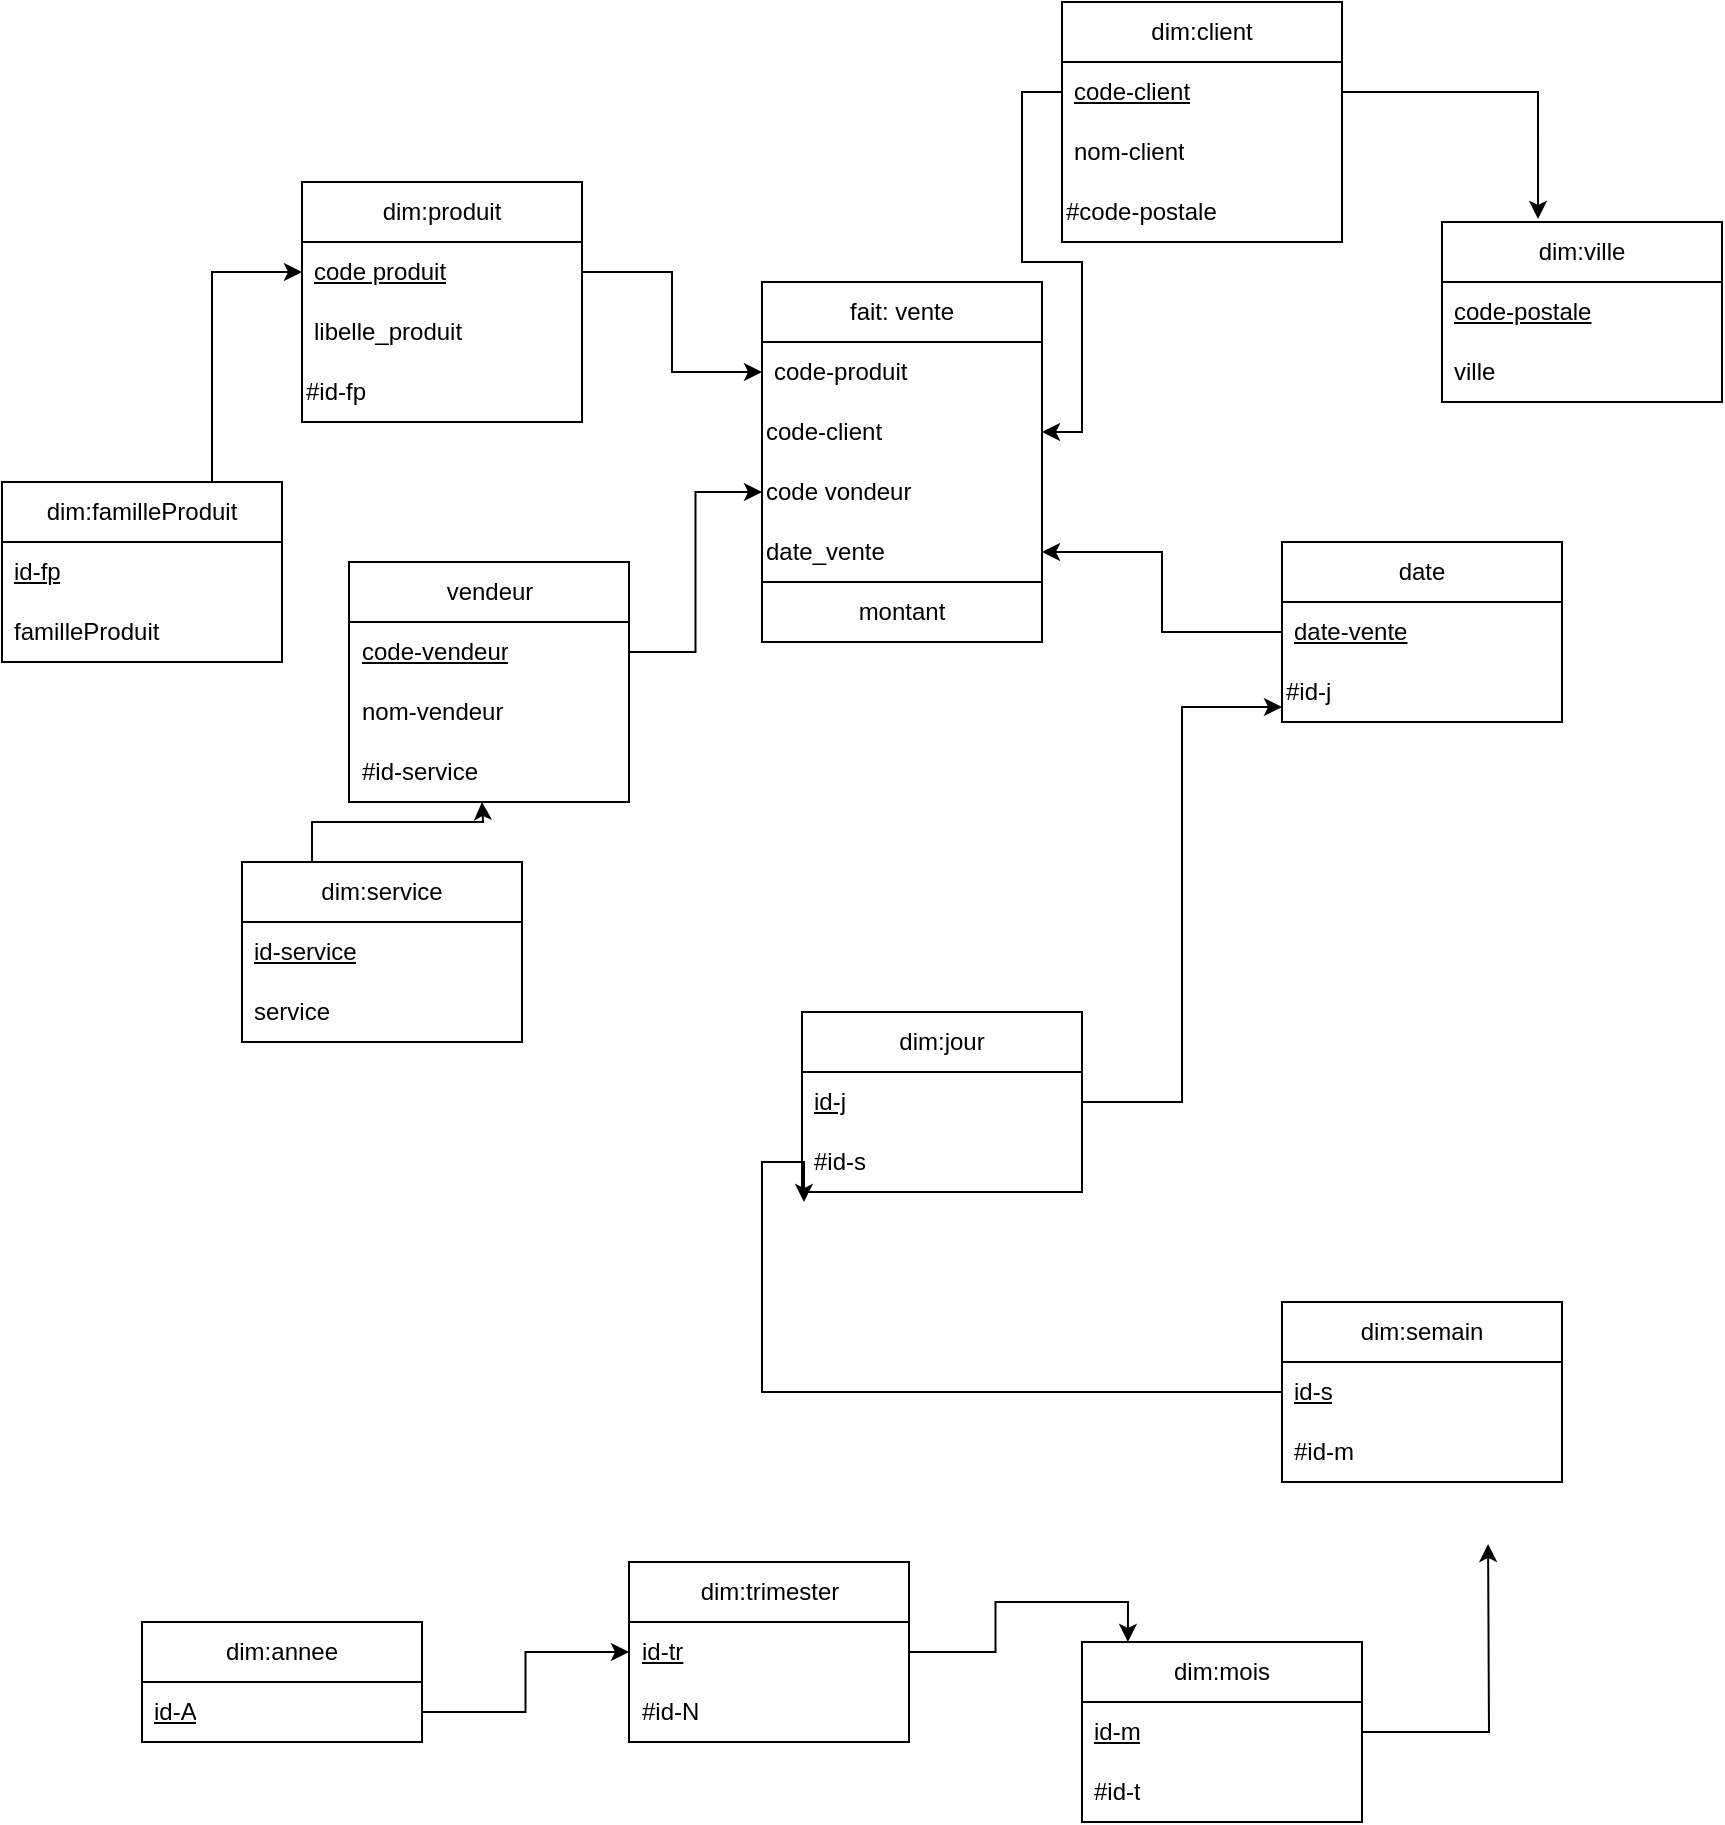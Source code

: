<mxfile version="26.1.0">
  <diagram name="Page-1" id="s-_A3LtmQp2N8Xd7PgBB">
    <mxGraphModel dx="1627" dy="387" grid="1" gridSize="10" guides="1" tooltips="1" connect="1" arrows="1" fold="1" page="1" pageScale="1" pageWidth="827" pageHeight="1169" math="0" shadow="0">
      <root>
        <mxCell id="0" />
        <mxCell id="1" parent="0" />
        <mxCell id="8GNWm8i9lpq8sIc4OBc0-5" value="fait: vente" style="swimlane;fontStyle=0;childLayout=stackLayout;horizontal=1;startSize=30;horizontalStack=0;resizeParent=1;resizeParentMax=0;resizeLast=0;collapsible=1;marginBottom=0;whiteSpace=wrap;html=1;" vertex="1" parent="1">
          <mxGeometry x="340" y="160" width="140" height="180" as="geometry" />
        </mxCell>
        <mxCell id="8GNWm8i9lpq8sIc4OBc0-8" value="code-produit" style="text;strokeColor=none;fillColor=none;align=left;verticalAlign=middle;spacingLeft=4;spacingRight=4;overflow=hidden;points=[[0,0.5],[1,0.5]];portConstraint=eastwest;rotatable=0;whiteSpace=wrap;html=1;shadow=0;rounded=0;glass=0;strokeWidth=1;fontStyle=0" vertex="1" parent="8GNWm8i9lpq8sIc4OBc0-5">
          <mxGeometry y="30" width="140" height="30" as="geometry" />
        </mxCell>
        <mxCell id="8GNWm8i9lpq8sIc4OBc0-14" value="code-client" style="text;html=1;align=left;verticalAlign=middle;whiteSpace=wrap;rounded=0;" vertex="1" parent="8GNWm8i9lpq8sIc4OBc0-5">
          <mxGeometry y="60" width="140" height="30" as="geometry" />
        </mxCell>
        <mxCell id="8GNWm8i9lpq8sIc4OBc0-13" value="code vondeur" style="text;html=1;align=left;verticalAlign=middle;whiteSpace=wrap;rounded=0;" vertex="1" parent="8GNWm8i9lpq8sIc4OBc0-5">
          <mxGeometry y="90" width="140" height="30" as="geometry" />
        </mxCell>
        <mxCell id="8GNWm8i9lpq8sIc4OBc0-15" value="&lt;div&gt;date_vente&lt;/div&gt;" style="text;html=1;align=left;verticalAlign=middle;whiteSpace=wrap;rounded=0;" vertex="1" parent="8GNWm8i9lpq8sIc4OBc0-5">
          <mxGeometry y="120" width="140" height="30" as="geometry" />
        </mxCell>
        <mxCell id="8GNWm8i9lpq8sIc4OBc0-21" value="montant" style="text;html=1;align=center;verticalAlign=middle;whiteSpace=wrap;rounded=0;strokeColor=default;" vertex="1" parent="8GNWm8i9lpq8sIc4OBc0-5">
          <mxGeometry y="150" width="140" height="30" as="geometry" />
        </mxCell>
        <mxCell id="8GNWm8i9lpq8sIc4OBc0-16" value="dim:produit" style="swimlane;fontStyle=0;childLayout=stackLayout;horizontal=1;startSize=30;horizontalStack=0;resizeParent=1;resizeParentMax=0;resizeLast=0;collapsible=1;marginBottom=0;whiteSpace=wrap;html=1;" vertex="1" parent="1">
          <mxGeometry x="110" y="110" width="140" height="120" as="geometry" />
        </mxCell>
        <mxCell id="8GNWm8i9lpq8sIc4OBc0-17" value="&lt;u&gt;code produit&lt;/u&gt;" style="text;strokeColor=none;fillColor=none;align=left;verticalAlign=middle;spacingLeft=4;spacingRight=4;overflow=hidden;points=[[0,0.5],[1,0.5]];portConstraint=eastwest;rotatable=0;whiteSpace=wrap;html=1;" vertex="1" parent="8GNWm8i9lpq8sIc4OBc0-16">
          <mxGeometry y="30" width="140" height="30" as="geometry" />
        </mxCell>
        <mxCell id="8GNWm8i9lpq8sIc4OBc0-18" value="libelle_produit" style="text;strokeColor=none;fillColor=none;align=left;verticalAlign=middle;spacingLeft=4;spacingRight=4;overflow=hidden;points=[[0,0.5],[1,0.5]];portConstraint=eastwest;rotatable=0;whiteSpace=wrap;html=1;" vertex="1" parent="8GNWm8i9lpq8sIc4OBc0-16">
          <mxGeometry y="60" width="140" height="30" as="geometry" />
        </mxCell>
        <mxCell id="8GNWm8i9lpq8sIc4OBc0-79" value="#id-fp" style="text;html=1;align=left;verticalAlign=middle;whiteSpace=wrap;rounded=0;" vertex="1" parent="8GNWm8i9lpq8sIc4OBc0-16">
          <mxGeometry y="90" width="140" height="30" as="geometry" />
        </mxCell>
        <mxCell id="8GNWm8i9lpq8sIc4OBc0-22" value="dim:client" style="swimlane;fontStyle=0;childLayout=stackLayout;horizontal=1;startSize=30;horizontalStack=0;resizeParent=1;resizeParentMax=0;resizeLast=0;collapsible=1;marginBottom=0;whiteSpace=wrap;html=1;" vertex="1" parent="1">
          <mxGeometry x="490" y="20" width="140" height="120" as="geometry" />
        </mxCell>
        <mxCell id="8GNWm8i9lpq8sIc4OBc0-23" value="&lt;u&gt;code-client&lt;/u&gt;" style="text;strokeColor=none;fillColor=none;align=left;verticalAlign=middle;spacingLeft=4;spacingRight=4;overflow=hidden;points=[[0,0.5],[1,0.5]];portConstraint=eastwest;rotatable=0;whiteSpace=wrap;html=1;" vertex="1" parent="8GNWm8i9lpq8sIc4OBc0-22">
          <mxGeometry y="30" width="140" height="30" as="geometry" />
        </mxCell>
        <mxCell id="8GNWm8i9lpq8sIc4OBc0-24" value="nom-client" style="text;strokeColor=none;fillColor=none;align=left;verticalAlign=middle;spacingLeft=4;spacingRight=4;overflow=hidden;points=[[0,0.5],[1,0.5]];portConstraint=eastwest;rotatable=0;whiteSpace=wrap;html=1;" vertex="1" parent="8GNWm8i9lpq8sIc4OBc0-22">
          <mxGeometry y="60" width="140" height="30" as="geometry" />
        </mxCell>
        <mxCell id="8GNWm8i9lpq8sIc4OBc0-80" value="#code-postale" style="text;html=1;align=left;verticalAlign=middle;whiteSpace=wrap;rounded=0;" vertex="1" parent="8GNWm8i9lpq8sIc4OBc0-22">
          <mxGeometry y="90" width="140" height="30" as="geometry" />
        </mxCell>
        <mxCell id="8GNWm8i9lpq8sIc4OBc0-26" value="vendeur" style="swimlane;fontStyle=0;childLayout=stackLayout;horizontal=1;startSize=30;horizontalStack=0;resizeParent=1;resizeParentMax=0;resizeLast=0;collapsible=1;marginBottom=0;whiteSpace=wrap;html=1;" vertex="1" parent="1">
          <mxGeometry x="133.5" y="300" width="140" height="120" as="geometry" />
        </mxCell>
        <mxCell id="8GNWm8i9lpq8sIc4OBc0-27" value="&lt;u&gt;code-vendeur&lt;/u&gt;" style="text;strokeColor=none;fillColor=none;align=left;verticalAlign=middle;spacingLeft=4;spacingRight=4;overflow=hidden;points=[[0,0.5],[1,0.5]];portConstraint=eastwest;rotatable=0;whiteSpace=wrap;html=1;" vertex="1" parent="8GNWm8i9lpq8sIc4OBc0-26">
          <mxGeometry y="30" width="140" height="30" as="geometry" />
        </mxCell>
        <mxCell id="8GNWm8i9lpq8sIc4OBc0-28" value="nom-vendeur" style="text;strokeColor=none;fillColor=none;align=left;verticalAlign=middle;spacingLeft=4;spacingRight=4;overflow=hidden;points=[[0,0.5],[1,0.5]];portConstraint=eastwest;rotatable=0;whiteSpace=wrap;html=1;" vertex="1" parent="8GNWm8i9lpq8sIc4OBc0-26">
          <mxGeometry y="60" width="140" height="30" as="geometry" />
        </mxCell>
        <mxCell id="8GNWm8i9lpq8sIc4OBc0-29" value="#id-service" style="text;strokeColor=none;fillColor=none;align=left;verticalAlign=middle;spacingLeft=4;spacingRight=4;overflow=hidden;points=[[0,0.5],[1,0.5]];portConstraint=eastwest;rotatable=0;whiteSpace=wrap;html=1;" vertex="1" parent="8GNWm8i9lpq8sIc4OBc0-26">
          <mxGeometry y="90" width="140" height="30" as="geometry" />
        </mxCell>
        <mxCell id="8GNWm8i9lpq8sIc4OBc0-30" value="date" style="swimlane;fontStyle=0;childLayout=stackLayout;horizontal=1;startSize=30;horizontalStack=0;resizeParent=1;resizeParentMax=0;resizeLast=0;collapsible=1;marginBottom=0;whiteSpace=wrap;html=1;" vertex="1" parent="1">
          <mxGeometry x="600" y="290" width="140" height="90" as="geometry" />
        </mxCell>
        <mxCell id="8GNWm8i9lpq8sIc4OBc0-31" value="&lt;u&gt;date-vente&lt;/u&gt;" style="text;strokeColor=none;fillColor=none;align=left;verticalAlign=middle;spacingLeft=4;spacingRight=4;overflow=hidden;points=[[0,0.5],[1,0.5]];portConstraint=eastwest;rotatable=0;whiteSpace=wrap;html=1;" vertex="1" parent="8GNWm8i9lpq8sIc4OBc0-30">
          <mxGeometry y="30" width="140" height="30" as="geometry" />
        </mxCell>
        <mxCell id="8GNWm8i9lpq8sIc4OBc0-36" value="#id-j" style="text;html=1;align=left;verticalAlign=middle;whiteSpace=wrap;rounded=0;" vertex="1" parent="8GNWm8i9lpq8sIc4OBc0-30">
          <mxGeometry y="60" width="140" height="30" as="geometry" />
        </mxCell>
        <mxCell id="8GNWm8i9lpq8sIc4OBc0-37" style="edgeStyle=orthogonalEdgeStyle;rounded=0;orthogonalLoop=1;jettySize=auto;html=1;exitX=1;exitY=0.5;exitDx=0;exitDy=0;entryX=0;entryY=0.5;entryDx=0;entryDy=0;" edge="1" parent="1" source="8GNWm8i9lpq8sIc4OBc0-17" target="8GNWm8i9lpq8sIc4OBc0-8">
          <mxGeometry relative="1" as="geometry" />
        </mxCell>
        <mxCell id="8GNWm8i9lpq8sIc4OBc0-38" style="edgeStyle=orthogonalEdgeStyle;rounded=0;orthogonalLoop=1;jettySize=auto;html=1;exitX=1;exitY=0.5;exitDx=0;exitDy=0;entryX=0;entryY=0.5;entryDx=0;entryDy=0;" edge="1" parent="1" source="8GNWm8i9lpq8sIc4OBc0-27" target="8GNWm8i9lpq8sIc4OBc0-13">
          <mxGeometry relative="1" as="geometry" />
        </mxCell>
        <mxCell id="8GNWm8i9lpq8sIc4OBc0-39" style="edgeStyle=orthogonalEdgeStyle;rounded=0;orthogonalLoop=1;jettySize=auto;html=1;exitX=0;exitY=0.5;exitDx=0;exitDy=0;entryX=1;entryY=0.5;entryDx=0;entryDy=0;" edge="1" parent="1" source="8GNWm8i9lpq8sIc4OBc0-31" target="8GNWm8i9lpq8sIc4OBc0-15">
          <mxGeometry relative="1" as="geometry" />
        </mxCell>
        <mxCell id="8GNWm8i9lpq8sIc4OBc0-40" style="edgeStyle=orthogonalEdgeStyle;rounded=0;orthogonalLoop=1;jettySize=auto;html=1;exitX=0;exitY=0.5;exitDx=0;exitDy=0;entryX=1;entryY=0.5;entryDx=0;entryDy=0;" edge="1" parent="1" source="8GNWm8i9lpq8sIc4OBc0-23" target="8GNWm8i9lpq8sIc4OBc0-14">
          <mxGeometry relative="1" as="geometry" />
        </mxCell>
        <mxCell id="8GNWm8i9lpq8sIc4OBc0-41" value="dim:trimester" style="swimlane;fontStyle=0;childLayout=stackLayout;horizontal=1;startSize=30;horizontalStack=0;resizeParent=1;resizeParentMax=0;resizeLast=0;collapsible=1;marginBottom=0;whiteSpace=wrap;html=1;" vertex="1" parent="1">
          <mxGeometry x="273.5" y="800" width="140" height="90" as="geometry" />
        </mxCell>
        <mxCell id="8GNWm8i9lpq8sIc4OBc0-42" value="&lt;u&gt;id-tr&lt;/u&gt;" style="text;strokeColor=none;fillColor=none;align=left;verticalAlign=middle;spacingLeft=4;spacingRight=4;overflow=hidden;points=[[0,0.5],[1,0.5]];portConstraint=eastwest;rotatable=0;whiteSpace=wrap;html=1;" vertex="1" parent="8GNWm8i9lpq8sIc4OBc0-41">
          <mxGeometry y="30" width="140" height="30" as="geometry" />
        </mxCell>
        <mxCell id="8GNWm8i9lpq8sIc4OBc0-43" value="#id-N" style="text;strokeColor=none;fillColor=none;align=left;verticalAlign=middle;spacingLeft=4;spacingRight=4;overflow=hidden;points=[[0,0.5],[1,0.5]];portConstraint=eastwest;rotatable=0;whiteSpace=wrap;html=1;" vertex="1" parent="8GNWm8i9lpq8sIc4OBc0-41">
          <mxGeometry y="60" width="140" height="30" as="geometry" />
        </mxCell>
        <mxCell id="8GNWm8i9lpq8sIc4OBc0-45" value="dim:mois" style="swimlane;fontStyle=0;childLayout=stackLayout;horizontal=1;startSize=30;horizontalStack=0;resizeParent=1;resizeParentMax=0;resizeLast=0;collapsible=1;marginBottom=0;whiteSpace=wrap;html=1;" vertex="1" parent="1">
          <mxGeometry x="500" y="840" width="140" height="90" as="geometry" />
        </mxCell>
        <mxCell id="8GNWm8i9lpq8sIc4OBc0-46" value="&lt;u&gt;id-m&lt;/u&gt;" style="text;strokeColor=none;fillColor=none;align=left;verticalAlign=middle;spacingLeft=4;spacingRight=4;overflow=hidden;points=[[0,0.5],[1,0.5]];portConstraint=eastwest;rotatable=0;whiteSpace=wrap;html=1;" vertex="1" parent="8GNWm8i9lpq8sIc4OBc0-45">
          <mxGeometry y="30" width="140" height="30" as="geometry" />
        </mxCell>
        <mxCell id="8GNWm8i9lpq8sIc4OBc0-47" value="#id-t" style="text;strokeColor=none;fillColor=none;align=left;verticalAlign=middle;spacingLeft=4;spacingRight=4;overflow=hidden;points=[[0,0.5],[1,0.5]];portConstraint=eastwest;rotatable=0;whiteSpace=wrap;html=1;" vertex="1" parent="8GNWm8i9lpq8sIc4OBc0-45">
          <mxGeometry y="60" width="140" height="30" as="geometry" />
        </mxCell>
        <mxCell id="8GNWm8i9lpq8sIc4OBc0-49" value="dim:semain" style="swimlane;fontStyle=0;childLayout=stackLayout;horizontal=1;startSize=30;horizontalStack=0;resizeParent=1;resizeParentMax=0;resizeLast=0;collapsible=1;marginBottom=0;whiteSpace=wrap;html=1;" vertex="1" parent="1">
          <mxGeometry x="600" y="670" width="140" height="90" as="geometry" />
        </mxCell>
        <mxCell id="8GNWm8i9lpq8sIc4OBc0-50" value="&lt;u&gt;id-s&lt;/u&gt;" style="text;strokeColor=none;fillColor=none;align=left;verticalAlign=middle;spacingLeft=4;spacingRight=4;overflow=hidden;points=[[0,0.5],[1,0.5]];portConstraint=eastwest;rotatable=0;whiteSpace=wrap;html=1;" vertex="1" parent="8GNWm8i9lpq8sIc4OBc0-49">
          <mxGeometry y="30" width="140" height="30" as="geometry" />
        </mxCell>
        <mxCell id="8GNWm8i9lpq8sIc4OBc0-51" value="#id-m" style="text;strokeColor=none;fillColor=none;align=left;verticalAlign=middle;spacingLeft=4;spacingRight=4;overflow=hidden;points=[[0,0.5],[1,0.5]];portConstraint=eastwest;rotatable=0;whiteSpace=wrap;html=1;" vertex="1" parent="8GNWm8i9lpq8sIc4OBc0-49">
          <mxGeometry y="60" width="140" height="30" as="geometry" />
        </mxCell>
        <mxCell id="8GNWm8i9lpq8sIc4OBc0-53" value="dim:jour" style="swimlane;fontStyle=0;childLayout=stackLayout;horizontal=1;startSize=30;horizontalStack=0;resizeParent=1;resizeParentMax=0;resizeLast=0;collapsible=1;marginBottom=0;whiteSpace=wrap;html=1;" vertex="1" parent="1">
          <mxGeometry x="360" y="525" width="140" height="90" as="geometry" />
        </mxCell>
        <mxCell id="8GNWm8i9lpq8sIc4OBc0-54" value="&lt;u&gt;id-j&lt;/u&gt;" style="text;strokeColor=none;fillColor=none;align=left;verticalAlign=middle;spacingLeft=4;spacingRight=4;overflow=hidden;points=[[0,0.5],[1,0.5]];portConstraint=eastwest;rotatable=0;whiteSpace=wrap;html=1;" vertex="1" parent="8GNWm8i9lpq8sIc4OBc0-53">
          <mxGeometry y="30" width="140" height="30" as="geometry" />
        </mxCell>
        <mxCell id="8GNWm8i9lpq8sIc4OBc0-55" value="#id-s" style="text;strokeColor=none;fillColor=none;align=left;verticalAlign=middle;spacingLeft=4;spacingRight=4;overflow=hidden;points=[[0,0.5],[1,0.5]];portConstraint=eastwest;rotatable=0;whiteSpace=wrap;html=1;" vertex="1" parent="8GNWm8i9lpq8sIc4OBc0-53">
          <mxGeometry y="60" width="140" height="30" as="geometry" />
        </mxCell>
        <mxCell id="8GNWm8i9lpq8sIc4OBc0-57" value="dim:annee" style="swimlane;fontStyle=0;childLayout=stackLayout;horizontal=1;startSize=30;horizontalStack=0;resizeParent=1;resizeParentMax=0;resizeLast=0;collapsible=1;marginBottom=0;whiteSpace=wrap;html=1;" vertex="1" parent="1">
          <mxGeometry x="30" y="830" width="140" height="60" as="geometry" />
        </mxCell>
        <mxCell id="8GNWm8i9lpq8sIc4OBc0-58" value="&lt;u&gt;id-A&lt;/u&gt;" style="text;strokeColor=none;fillColor=none;align=left;verticalAlign=middle;spacingLeft=4;spacingRight=4;overflow=hidden;points=[[0,0.5],[1,0.5]];portConstraint=eastwest;rotatable=0;whiteSpace=wrap;html=1;" vertex="1" parent="8GNWm8i9lpq8sIc4OBc0-57">
          <mxGeometry y="30" width="140" height="30" as="geometry" />
        </mxCell>
        <mxCell id="8GNWm8i9lpq8sIc4OBc0-65" style="edgeStyle=orthogonalEdgeStyle;rounded=0;orthogonalLoop=1;jettySize=auto;html=1;exitX=0.75;exitY=0;exitDx=0;exitDy=0;entryX=0;entryY=0.5;entryDx=0;entryDy=0;" edge="1" parent="1" source="8GNWm8i9lpq8sIc4OBc0-61" target="8GNWm8i9lpq8sIc4OBc0-17">
          <mxGeometry relative="1" as="geometry" />
        </mxCell>
        <mxCell id="8GNWm8i9lpq8sIc4OBc0-61" value="&lt;span style=&quot;text-align: left;&quot;&gt;dim:familleProduit&lt;/span&gt;" style="swimlane;fontStyle=0;childLayout=stackLayout;horizontal=1;startSize=30;horizontalStack=0;resizeParent=1;resizeParentMax=0;resizeLast=0;collapsible=1;marginBottom=0;whiteSpace=wrap;html=1;" vertex="1" parent="1">
          <mxGeometry x="-40" y="260" width="140" height="90" as="geometry" />
        </mxCell>
        <mxCell id="8GNWm8i9lpq8sIc4OBc0-62" value="&lt;u&gt;id-fp&lt;/u&gt;" style="text;strokeColor=none;fillColor=none;align=left;verticalAlign=middle;spacingLeft=4;spacingRight=4;overflow=hidden;points=[[0,0.5],[1,0.5]];portConstraint=eastwest;rotatable=0;whiteSpace=wrap;html=1;" vertex="1" parent="8GNWm8i9lpq8sIc4OBc0-61">
          <mxGeometry y="30" width="140" height="30" as="geometry" />
        </mxCell>
        <mxCell id="8GNWm8i9lpq8sIc4OBc0-63" value="familleProduit" style="text;strokeColor=none;fillColor=none;align=left;verticalAlign=middle;spacingLeft=4;spacingRight=4;overflow=hidden;points=[[0,0.5],[1,0.5]];portConstraint=eastwest;rotatable=0;whiteSpace=wrap;html=1;" vertex="1" parent="8GNWm8i9lpq8sIc4OBc0-61">
          <mxGeometry y="60" width="140" height="30" as="geometry" />
        </mxCell>
        <mxCell id="8GNWm8i9lpq8sIc4OBc0-66" value="dim:ville" style="swimlane;fontStyle=0;childLayout=stackLayout;horizontal=1;startSize=30;horizontalStack=0;resizeParent=1;resizeParentMax=0;resizeLast=0;collapsible=1;marginBottom=0;whiteSpace=wrap;html=1;" vertex="1" parent="1">
          <mxGeometry x="680" y="130" width="140" height="90" as="geometry" />
        </mxCell>
        <mxCell id="8GNWm8i9lpq8sIc4OBc0-67" value="&lt;u&gt;code-postale&lt;/u&gt;" style="text;strokeColor=none;fillColor=none;align=left;verticalAlign=middle;spacingLeft=4;spacingRight=4;overflow=hidden;points=[[0,0.5],[1,0.5]];portConstraint=eastwest;rotatable=0;whiteSpace=wrap;html=1;" vertex="1" parent="8GNWm8i9lpq8sIc4OBc0-66">
          <mxGeometry y="30" width="140" height="30" as="geometry" />
        </mxCell>
        <mxCell id="8GNWm8i9lpq8sIc4OBc0-69" value="ville" style="text;strokeColor=none;fillColor=none;align=left;verticalAlign=middle;spacingLeft=4;spacingRight=4;overflow=hidden;points=[[0,0.5],[1,0.5]];portConstraint=eastwest;rotatable=0;whiteSpace=wrap;html=1;" vertex="1" parent="8GNWm8i9lpq8sIc4OBc0-66">
          <mxGeometry y="60" width="140" height="30" as="geometry" />
        </mxCell>
        <mxCell id="8GNWm8i9lpq8sIc4OBc0-70" style="edgeStyle=orthogonalEdgeStyle;rounded=0;orthogonalLoop=1;jettySize=auto;html=1;exitX=1;exitY=0.5;exitDx=0;exitDy=0;entryX=0.343;entryY=-0.017;entryDx=0;entryDy=0;entryPerimeter=0;" edge="1" parent="1" source="8GNWm8i9lpq8sIc4OBc0-23" target="8GNWm8i9lpq8sIc4OBc0-66">
          <mxGeometry relative="1" as="geometry" />
        </mxCell>
        <mxCell id="8GNWm8i9lpq8sIc4OBc0-71" style="edgeStyle=orthogonalEdgeStyle;rounded=0;orthogonalLoop=1;jettySize=auto;html=1;exitX=1;exitY=0.5;exitDx=0;exitDy=0;entryX=0;entryY=0.75;entryDx=0;entryDy=0;" edge="1" parent="1" source="8GNWm8i9lpq8sIc4OBc0-54" target="8GNWm8i9lpq8sIc4OBc0-36">
          <mxGeometry relative="1" as="geometry" />
        </mxCell>
        <mxCell id="8GNWm8i9lpq8sIc4OBc0-75" style="edgeStyle=orthogonalEdgeStyle;rounded=0;orthogonalLoop=1;jettySize=auto;html=1;exitX=0;exitY=0.5;exitDx=0;exitDy=0;entryX=0.007;entryY=1.167;entryDx=0;entryDy=0;entryPerimeter=0;" edge="1" parent="1" source="8GNWm8i9lpq8sIc4OBc0-50" target="8GNWm8i9lpq8sIc4OBc0-55">
          <mxGeometry relative="1" as="geometry">
            <mxPoint x="359.02" y="642" as="targetPoint" />
            <Array as="points">
              <mxPoint x="340" y="715" />
              <mxPoint x="340" y="600" />
              <mxPoint x="361" y="600" />
            </Array>
          </mxGeometry>
        </mxCell>
        <mxCell id="8GNWm8i9lpq8sIc4OBc0-76" style="edgeStyle=orthogonalEdgeStyle;rounded=0;orthogonalLoop=1;jettySize=auto;html=1;exitX=1;exitY=0.5;exitDx=0;exitDy=0;entryX=0.736;entryY=1.033;entryDx=0;entryDy=0;entryPerimeter=0;" edge="1" parent="1" source="8GNWm8i9lpq8sIc4OBc0-46">
          <mxGeometry relative="1" as="geometry">
            <mxPoint x="703.04" y="790.99" as="targetPoint" />
          </mxGeometry>
        </mxCell>
        <mxCell id="8GNWm8i9lpq8sIc4OBc0-77" style="edgeStyle=orthogonalEdgeStyle;rounded=0;orthogonalLoop=1;jettySize=auto;html=1;exitX=1;exitY=0.5;exitDx=0;exitDy=0;entryX=0.164;entryY=0;entryDx=0;entryDy=0;entryPerimeter=0;" edge="1" parent="1" source="8GNWm8i9lpq8sIc4OBc0-42" target="8GNWm8i9lpq8sIc4OBc0-45">
          <mxGeometry relative="1" as="geometry" />
        </mxCell>
        <mxCell id="8GNWm8i9lpq8sIc4OBc0-78" style="edgeStyle=orthogonalEdgeStyle;rounded=0;orthogonalLoop=1;jettySize=auto;html=1;exitX=1;exitY=0.5;exitDx=0;exitDy=0;entryX=0;entryY=0.5;entryDx=0;entryDy=0;" edge="1" parent="1" source="8GNWm8i9lpq8sIc4OBc0-58" target="8GNWm8i9lpq8sIc4OBc0-42">
          <mxGeometry relative="1" as="geometry" />
        </mxCell>
        <mxCell id="8GNWm8i9lpq8sIc4OBc0-85" style="edgeStyle=orthogonalEdgeStyle;rounded=0;orthogonalLoop=1;jettySize=auto;html=1;exitX=0.25;exitY=0;exitDx=0;exitDy=0;" edge="1" parent="1" source="8GNWm8i9lpq8sIc4OBc0-81">
          <mxGeometry relative="1" as="geometry">
            <mxPoint x="200" y="420" as="targetPoint" />
          </mxGeometry>
        </mxCell>
        <mxCell id="8GNWm8i9lpq8sIc4OBc0-81" value="dim:service" style="swimlane;fontStyle=0;childLayout=stackLayout;horizontal=1;startSize=30;horizontalStack=0;resizeParent=1;resizeParentMax=0;resizeLast=0;collapsible=1;marginBottom=0;whiteSpace=wrap;html=1;" vertex="1" parent="1">
          <mxGeometry x="80" y="450" width="140" height="90" as="geometry" />
        </mxCell>
        <mxCell id="8GNWm8i9lpq8sIc4OBc0-82" value="&lt;u&gt;id-service&lt;/u&gt;" style="text;strokeColor=none;fillColor=none;align=left;verticalAlign=middle;spacingLeft=4;spacingRight=4;overflow=hidden;points=[[0,0.5],[1,0.5]];portConstraint=eastwest;rotatable=0;whiteSpace=wrap;html=1;" vertex="1" parent="8GNWm8i9lpq8sIc4OBc0-81">
          <mxGeometry y="30" width="140" height="30" as="geometry" />
        </mxCell>
        <mxCell id="8GNWm8i9lpq8sIc4OBc0-83" value="service" style="text;strokeColor=none;fillColor=none;align=left;verticalAlign=middle;spacingLeft=4;spacingRight=4;overflow=hidden;points=[[0,0.5],[1,0.5]];portConstraint=eastwest;rotatable=0;whiteSpace=wrap;html=1;" vertex="1" parent="8GNWm8i9lpq8sIc4OBc0-81">
          <mxGeometry y="60" width="140" height="30" as="geometry" />
        </mxCell>
      </root>
    </mxGraphModel>
  </diagram>
</mxfile>

